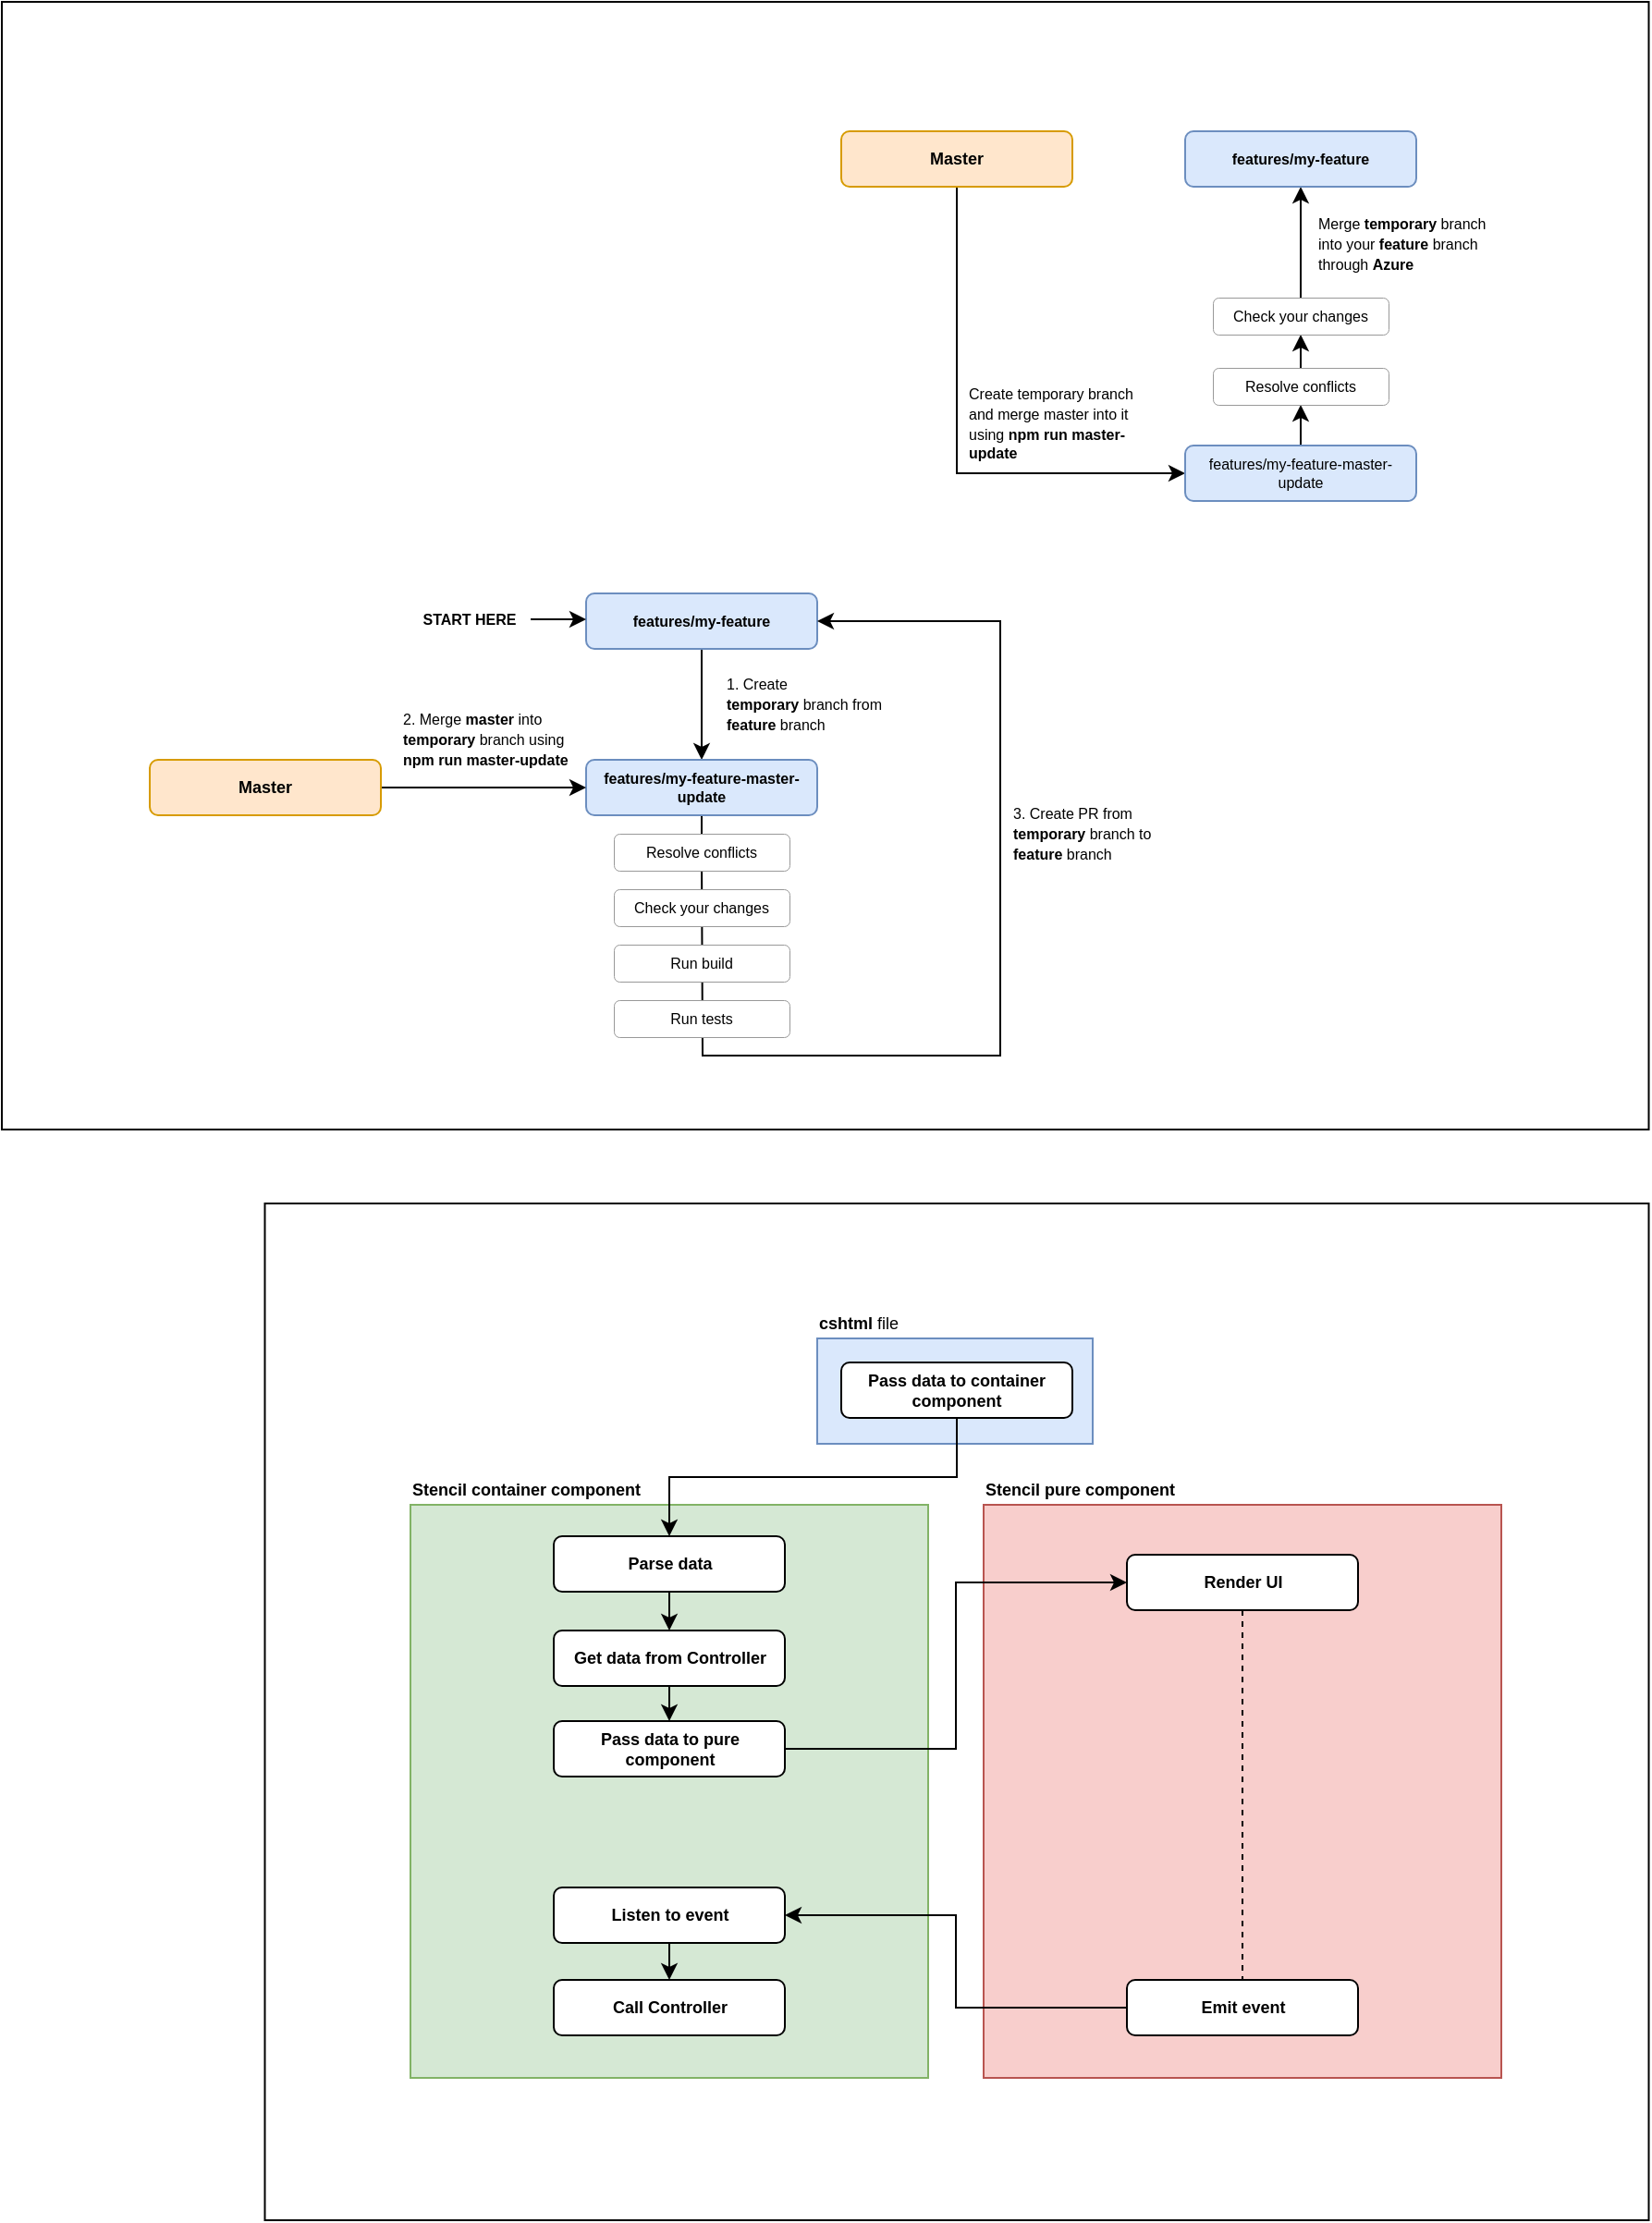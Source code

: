 <mxfile version="20.0.1" type="device"><diagram id="_44umqXjCgvLq_hx41af" name="Page-1"><mxGraphModel dx="1832" dy="2750" grid="1" gridSize="10" guides="1" tooltips="1" connect="1" arrows="1" fold="1" page="1" pageScale="1" pageWidth="850" pageHeight="1100" math="0" shadow="0"><root><mxCell id="0"/><mxCell id="1" parent="0"/><mxCell id="k0szt8myNCUeXJdGKkBw-44" value="" style="rounded=0;whiteSpace=wrap;html=1;" parent="1" vertex="1"><mxGeometry x="52.25" y="-480" width="748.5" height="550" as="geometry"/></mxCell><mxCell id="k0szt8myNCUeXJdGKkBw-20" value="" style="rounded=0;whiteSpace=wrap;html=1;strokeColor=#6c8ebf;fillColor=#dae8fc;" parent="1" vertex="1"><mxGeometry x="351" y="-407" width="149" height="57" as="geometry"/></mxCell><mxCell id="k0szt8myNCUeXJdGKkBw-21" value="&lt;b&gt;cshtml&lt;/b&gt; file" style="text;html=1;strokeColor=none;fillColor=none;align=left;verticalAlign=middle;whiteSpace=wrap;rounded=0;fontSize=9;" parent="1" vertex="1"><mxGeometry x="350" y="-420" width="60" height="10" as="geometry"/></mxCell><mxCell id="k0szt8myNCUeXJdGKkBw-22" value="" style="rounded=0;whiteSpace=wrap;html=1;strokeColor=#82b366;fillColor=#d5e8d4;" parent="1" vertex="1"><mxGeometry x="131" y="-317" width="280" height="310" as="geometry"/></mxCell><mxCell id="k0szt8myNCUeXJdGKkBw-23" value="&lt;b&gt;Stencil container component&lt;/b&gt;" style="text;html=1;strokeColor=none;fillColor=none;align=left;verticalAlign=middle;whiteSpace=wrap;rounded=0;fontSize=9;" parent="1" vertex="1"><mxGeometry x="130" y="-330" width="150" height="10" as="geometry"/></mxCell><mxCell id="k0szt8myNCUeXJdGKkBw-24" value="" style="rounded=0;whiteSpace=wrap;html=1;strokeColor=#b85450;fillColor=#f8cecc;" parent="1" vertex="1"><mxGeometry x="441" y="-317" width="280" height="310" as="geometry"/></mxCell><mxCell id="k0szt8myNCUeXJdGKkBw-25" value="&lt;b&gt;Stencil pure component&lt;/b&gt;" style="text;html=1;strokeColor=none;fillColor=none;align=left;verticalAlign=middle;whiteSpace=wrap;rounded=0;fontSize=9;" parent="1" vertex="1"><mxGeometry x="440" y="-330" width="150" height="10" as="geometry"/></mxCell><mxCell id="k0szt8myNCUeXJdGKkBw-29" style="edgeStyle=orthogonalEdgeStyle;rounded=0;orthogonalLoop=1;jettySize=auto;html=1;exitX=0.5;exitY=1;exitDx=0;exitDy=0;entryX=0.5;entryY=0;entryDx=0;entryDy=0;fontSize=9;" parent="1" source="k0szt8myNCUeXJdGKkBw-26" target="k0szt8myNCUeXJdGKkBw-27" edge="1"><mxGeometry relative="1" as="geometry"/></mxCell><mxCell id="k0szt8myNCUeXJdGKkBw-26" value="Pass data to container component" style="rounded=1;whiteSpace=wrap;html=1;fontSize=9;fontStyle=1" parent="1" vertex="1"><mxGeometry x="364" y="-394" width="125" height="30" as="geometry"/></mxCell><mxCell id="k0szt8myNCUeXJdGKkBw-30" style="edgeStyle=orthogonalEdgeStyle;rounded=0;orthogonalLoop=1;jettySize=auto;html=1;exitX=0.5;exitY=1;exitDx=0;exitDy=0;fontSize=9;" parent="1" source="k0szt8myNCUeXJdGKkBw-27" target="k0szt8myNCUeXJdGKkBw-28" edge="1"><mxGeometry relative="1" as="geometry"/></mxCell><mxCell id="k0szt8myNCUeXJdGKkBw-27" value="Parse data" style="rounded=1;whiteSpace=wrap;html=1;fontSize=9;fontStyle=1" parent="1" vertex="1"><mxGeometry x="208.5" y="-300" width="125" height="30" as="geometry"/></mxCell><mxCell id="k0szt8myNCUeXJdGKkBw-37" style="edgeStyle=orthogonalEdgeStyle;rounded=0;orthogonalLoop=1;jettySize=auto;html=1;exitX=0.5;exitY=1;exitDx=0;exitDy=0;entryX=0.5;entryY=0;entryDx=0;entryDy=0;fontSize=9;" parent="1" source="k0szt8myNCUeXJdGKkBw-28" target="k0szt8myNCUeXJdGKkBw-35" edge="1"><mxGeometry relative="1" as="geometry"/></mxCell><mxCell id="k0szt8myNCUeXJdGKkBw-28" value="Get data from Controller" style="rounded=1;whiteSpace=wrap;html=1;fontSize=9;fontStyle=1" parent="1" vertex="1"><mxGeometry x="208.5" y="-249" width="125" height="30" as="geometry"/></mxCell><mxCell id="k0szt8myNCUeXJdGKkBw-42" style="edgeStyle=orthogonalEdgeStyle;rounded=0;orthogonalLoop=1;jettySize=auto;html=1;exitX=0.5;exitY=1;exitDx=0;exitDy=0;entryX=0.5;entryY=0;entryDx=0;entryDy=0;fontSize=9;dashed=1;endArrow=none;endFill=0;" parent="1" source="k0szt8myNCUeXJdGKkBw-32" target="k0szt8myNCUeXJdGKkBw-34" edge="1"><mxGeometry relative="1" as="geometry"/></mxCell><mxCell id="k0szt8myNCUeXJdGKkBw-32" value="Render UI" style="rounded=1;whiteSpace=wrap;html=1;fontSize=9;fontStyle=1" parent="1" vertex="1"><mxGeometry x="518.5" y="-290" width="125" height="30" as="geometry"/></mxCell><mxCell id="k0szt8myNCUeXJdGKkBw-40" style="edgeStyle=orthogonalEdgeStyle;rounded=0;orthogonalLoop=1;jettySize=auto;html=1;exitX=0;exitY=0.5;exitDx=0;exitDy=0;entryX=1;entryY=0.5;entryDx=0;entryDy=0;fontSize=9;" parent="1" source="k0szt8myNCUeXJdGKkBw-34" target="k0szt8myNCUeXJdGKkBw-38" edge="1"><mxGeometry relative="1" as="geometry"/></mxCell><mxCell id="k0szt8myNCUeXJdGKkBw-34" value="Emit event" style="rounded=1;whiteSpace=wrap;html=1;fontSize=9;fontStyle=1" parent="1" vertex="1"><mxGeometry x="518.5" y="-60" width="125" height="30" as="geometry"/></mxCell><mxCell id="k0szt8myNCUeXJdGKkBw-36" style="edgeStyle=orthogonalEdgeStyle;rounded=0;orthogonalLoop=1;jettySize=auto;html=1;exitX=1;exitY=0.5;exitDx=0;exitDy=0;entryX=0;entryY=0.5;entryDx=0;entryDy=0;fontSize=9;" parent="1" source="k0szt8myNCUeXJdGKkBw-35" target="k0szt8myNCUeXJdGKkBw-32" edge="1"><mxGeometry relative="1" as="geometry"/></mxCell><mxCell id="k0szt8myNCUeXJdGKkBw-35" value="Pass data to pure component" style="rounded=1;whiteSpace=wrap;html=1;fontSize=9;fontStyle=1" parent="1" vertex="1"><mxGeometry x="208.5" y="-200" width="125" height="30" as="geometry"/></mxCell><mxCell id="k0szt8myNCUeXJdGKkBw-41" style="edgeStyle=orthogonalEdgeStyle;rounded=0;orthogonalLoop=1;jettySize=auto;html=1;exitX=0.5;exitY=1;exitDx=0;exitDy=0;entryX=0.5;entryY=0;entryDx=0;entryDy=0;fontSize=9;" parent="1" source="k0szt8myNCUeXJdGKkBw-38" target="k0szt8myNCUeXJdGKkBw-39" edge="1"><mxGeometry relative="1" as="geometry"/></mxCell><mxCell id="k0szt8myNCUeXJdGKkBw-38" value="Listen to event" style="rounded=1;whiteSpace=wrap;html=1;fontSize=9;fontStyle=1" parent="1" vertex="1"><mxGeometry x="208.5" y="-110" width="125" height="30" as="geometry"/></mxCell><mxCell id="k0szt8myNCUeXJdGKkBw-39" value="Call Controller" style="rounded=1;whiteSpace=wrap;html=1;fontSize=9;fontStyle=1" parent="1" vertex="1"><mxGeometry x="208.5" y="-60" width="125" height="30" as="geometry"/></mxCell><mxCell id="_l5UM-zKnRvfIMi3XJaV-1" value="" style="rounded=0;whiteSpace=wrap;html=1;" vertex="1" parent="1"><mxGeometry x="-90" y="-1130" width="890.75" height="610" as="geometry"/></mxCell><mxCell id="_l5UM-zKnRvfIMi3XJaV-10" style="edgeStyle=orthogonalEdgeStyle;rounded=0;orthogonalLoop=1;jettySize=auto;html=1;exitX=0.5;exitY=1;exitDx=0;exitDy=0;entryX=0;entryY=0.5;entryDx=0;entryDy=0;fontSize=8;" edge="1" parent="1" source="_l5UM-zKnRvfIMi3XJaV-2" target="_l5UM-zKnRvfIMi3XJaV-4"><mxGeometry relative="1" as="geometry"/></mxCell><mxCell id="_l5UM-zKnRvfIMi3XJaV-2" value="Master" style="rounded=1;whiteSpace=wrap;html=1;fontSize=9;fontStyle=1;fillColor=#ffe6cc;strokeColor=#d79b00;" vertex="1" parent="1"><mxGeometry x="364" y="-1060" width="125" height="30" as="geometry"/></mxCell><mxCell id="_l5UM-zKnRvfIMi3XJaV-16" style="edgeStyle=orthogonalEdgeStyle;rounded=0;orthogonalLoop=1;jettySize=auto;html=1;exitX=0.5;exitY=1;exitDx=0;exitDy=0;entryX=0.5;entryY=0;entryDx=0;entryDy=0;fontSize=8;endArrow=none;endFill=0;startArrow=classic;startFill=1;" edge="1" parent="1" source="_l5UM-zKnRvfIMi3XJaV-3" target="_l5UM-zKnRvfIMi3XJaV-14"><mxGeometry relative="1" as="geometry"/></mxCell><mxCell id="_l5UM-zKnRvfIMi3XJaV-3" value="features/my-feature" style="rounded=1;whiteSpace=wrap;html=1;fontSize=8;fontStyle=1;fillColor=#dae8fc;strokeColor=#6c8ebf;" vertex="1" parent="1"><mxGeometry x="550" y="-1060" width="125" height="30" as="geometry"/></mxCell><mxCell id="_l5UM-zKnRvfIMi3XJaV-12" value="" style="edgeStyle=orthogonalEdgeStyle;rounded=0;orthogonalLoop=1;jettySize=auto;html=1;fontSize=8;" edge="1" parent="1" source="_l5UM-zKnRvfIMi3XJaV-4" target="_l5UM-zKnRvfIMi3XJaV-11"><mxGeometry relative="1" as="geometry"/></mxCell><mxCell id="_l5UM-zKnRvfIMi3XJaV-4" value="features/my-feature-master-update" style="rounded=1;whiteSpace=wrap;html=1;fontSize=8;fontStyle=0;fillColor=#dae8fc;strokeColor=#6c8ebf;" vertex="1" parent="1"><mxGeometry x="550" y="-890" width="125" height="30" as="geometry"/></mxCell><mxCell id="_l5UM-zKnRvfIMi3XJaV-9" value="&lt;font style=&quot;font-size: 8px;&quot;&gt;Create temporary branch and merge master into it using &lt;b&gt;npm run master-update&lt;/b&gt;&lt;/font&gt;" style="text;html=1;strokeColor=none;fillColor=none;align=left;verticalAlign=middle;whiteSpace=wrap;rounded=0;fontSize=9;" vertex="1" parent="1"><mxGeometry x="431" y="-902" width="95" as="geometry"/></mxCell><mxCell id="_l5UM-zKnRvfIMi3XJaV-15" style="edgeStyle=orthogonalEdgeStyle;rounded=0;orthogonalLoop=1;jettySize=auto;html=1;exitX=0.5;exitY=0;exitDx=0;exitDy=0;entryX=0.5;entryY=1;entryDx=0;entryDy=0;fontSize=8;" edge="1" parent="1" source="_l5UM-zKnRvfIMi3XJaV-11" target="_l5UM-zKnRvfIMi3XJaV-14"><mxGeometry relative="1" as="geometry"/></mxCell><mxCell id="_l5UM-zKnRvfIMi3XJaV-11" value="Resolve conflicts" style="rounded=1;whiteSpace=wrap;html=1;fontSize=8;fontStyle=0;strokeWidth=0.5;strokeColor=#999999;" vertex="1" parent="1"><mxGeometry x="565" y="-932" width="95" height="20" as="geometry"/></mxCell><mxCell id="_l5UM-zKnRvfIMi3XJaV-14" value="Check your changes" style="rounded=1;whiteSpace=wrap;html=1;fontSize=8;fontStyle=0;strokeWidth=0.5;strokeColor=#999999;" vertex="1" parent="1"><mxGeometry x="565" y="-970" width="95" height="20" as="geometry"/></mxCell><mxCell id="_l5UM-zKnRvfIMi3XJaV-17" value="&lt;span style=&quot;font-size: 8px;&quot;&gt;Merge &lt;b&gt;temporary &lt;/b&gt;branch into your &lt;b&gt;feature &lt;/b&gt;branch through &lt;b&gt;Azure&lt;/b&gt;&lt;/span&gt;" style="text;html=1;strokeColor=none;fillColor=none;align=left;verticalAlign=middle;whiteSpace=wrap;rounded=0;fontSize=9;" vertex="1" parent="1"><mxGeometry x="620" y="-999" width="95" as="geometry"/></mxCell><mxCell id="_l5UM-zKnRvfIMi3XJaV-20" value="" style="edgeStyle=orthogonalEdgeStyle;rounded=0;orthogonalLoop=1;jettySize=auto;html=1;fontSize=8;startArrow=none;startFill=0;endArrow=classic;endFill=1;" edge="1" parent="1" source="_l5UM-zKnRvfIMi3XJaV-18" target="_l5UM-zKnRvfIMi3XJaV-19"><mxGeometry relative="1" as="geometry"/></mxCell><mxCell id="_l5UM-zKnRvfIMi3XJaV-18" value="features/my-feature" style="rounded=1;whiteSpace=wrap;html=1;fontSize=8;fontStyle=1;fillColor=#dae8fc;strokeColor=#6c8ebf;" vertex="1" parent="1"><mxGeometry x="226" y="-810" width="125" height="30" as="geometry"/></mxCell><mxCell id="_l5UM-zKnRvfIMi3XJaV-29" style="edgeStyle=orthogonalEdgeStyle;rounded=0;orthogonalLoop=1;jettySize=auto;html=1;exitX=0.5;exitY=1;exitDx=0;exitDy=0;entryX=1;entryY=0.5;entryDx=0;entryDy=0;fontSize=8;startArrow=none;startFill=0;endArrow=classic;endFill=1;" edge="1" parent="1" source="_l5UM-zKnRvfIMi3XJaV-19" target="_l5UM-zKnRvfIMi3XJaV-18"><mxGeometry relative="1" as="geometry"><Array as="points"><mxPoint x="289" y="-670"/><mxPoint x="289" y="-670"/><mxPoint x="289" y="-560"/><mxPoint x="450" y="-560"/><mxPoint x="450" y="-795"/></Array></mxGeometry></mxCell><mxCell id="_l5UM-zKnRvfIMi3XJaV-19" value="features/my-feature-master-update" style="rounded=1;whiteSpace=wrap;html=1;fontSize=8;fontStyle=1;fillColor=#dae8fc;strokeColor=#6c8ebf;" vertex="1" parent="1"><mxGeometry x="226" y="-720" width="125" height="30" as="geometry"/></mxCell><mxCell id="_l5UM-zKnRvfIMi3XJaV-21" value="&lt;span style=&quot;font-size: 8px;&quot;&gt;1. Create &lt;b&gt;temporary&lt;/b&gt;&amp;nbsp;branch from &lt;b&gt;feature&lt;/b&gt;&amp;nbsp;branch&lt;/span&gt;" style="text;html=1;strokeColor=none;fillColor=none;align=left;verticalAlign=middle;whiteSpace=wrap;rounded=0;fontSize=9;" vertex="1" parent="1"><mxGeometry x="300" y="-770" width="95" height="40" as="geometry"/></mxCell><mxCell id="_l5UM-zKnRvfIMi3XJaV-25" style="edgeStyle=orthogonalEdgeStyle;rounded=0;orthogonalLoop=1;jettySize=auto;html=1;exitX=1;exitY=0.5;exitDx=0;exitDy=0;entryX=0;entryY=0.5;entryDx=0;entryDy=0;fontSize=8;startArrow=none;startFill=0;endArrow=classic;endFill=1;" edge="1" parent="1" source="_l5UM-zKnRvfIMi3XJaV-22" target="_l5UM-zKnRvfIMi3XJaV-19"><mxGeometry relative="1" as="geometry"/></mxCell><mxCell id="_l5UM-zKnRvfIMi3XJaV-22" value="Master" style="rounded=1;whiteSpace=wrap;html=1;fontSize=9;fontStyle=1;fillColor=#ffe6cc;strokeColor=#d79b00;" vertex="1" parent="1"><mxGeometry x="-10" y="-720" width="125" height="30" as="geometry"/></mxCell><mxCell id="_l5UM-zKnRvfIMi3XJaV-24" value="" style="edgeStyle=orthogonalEdgeStyle;rounded=0;orthogonalLoop=1;jettySize=auto;html=1;fontSize=8;startArrow=none;startFill=0;endArrow=classic;endFill=1;" edge="1" parent="1" source="_l5UM-zKnRvfIMi3XJaV-23" target="_l5UM-zKnRvfIMi3XJaV-18"><mxGeometry relative="1" as="geometry"/></mxCell><mxCell id="_l5UM-zKnRvfIMi3XJaV-23" value="&lt;div style=&quot;&quot;&gt;&lt;span style=&quot;font-size: 8px; background-color: initial;&quot;&gt;START HERE&lt;/span&gt;&lt;/div&gt;" style="text;html=1;strokeColor=none;fillColor=none;align=center;verticalAlign=middle;whiteSpace=wrap;rounded=0;fontSize=9;fontStyle=1" vertex="1" parent="1"><mxGeometry x="130" y="-796" width="66" as="geometry"/></mxCell><mxCell id="_l5UM-zKnRvfIMi3XJaV-26" value="&lt;span style=&quot;font-size: 8px;&quot;&gt;2. Merge &lt;b&gt;master &lt;/b&gt;into &lt;b&gt;temporary&lt;/b&gt;&amp;nbsp;branch using &lt;b&gt;npm run master-update&lt;/b&gt;&lt;/span&gt;" style="text;html=1;strokeColor=none;fillColor=none;align=left;verticalAlign=middle;whiteSpace=wrap;rounded=0;fontSize=9;" vertex="1" parent="1"><mxGeometry x="125" y="-751" width="95" height="40" as="geometry"/></mxCell><mxCell id="_l5UM-zKnRvfIMi3XJaV-27" value="Resolve conflicts" style="rounded=1;whiteSpace=wrap;html=1;fontSize=8;fontStyle=0;strokeWidth=0.5;strokeColor=#999999;" vertex="1" parent="1"><mxGeometry x="241" y="-680" width="95" height="20" as="geometry"/></mxCell><mxCell id="_l5UM-zKnRvfIMi3XJaV-28" value="Check your changes" style="rounded=1;whiteSpace=wrap;html=1;fontSize=8;fontStyle=0;strokeWidth=0.5;strokeColor=#999999;" vertex="1" parent="1"><mxGeometry x="241" y="-650" width="95" height="20" as="geometry"/></mxCell><mxCell id="_l5UM-zKnRvfIMi3XJaV-30" value="&lt;span style=&quot;font-size: 8px;&quot;&gt;3. Create PR from &lt;b&gt;temporary &lt;/b&gt;branch to &lt;b&gt;feature &lt;/b&gt;branch&lt;b&gt;&amp;nbsp;&lt;/b&gt;&lt;/span&gt;" style="text;html=1;strokeColor=none;fillColor=none;align=left;verticalAlign=middle;whiteSpace=wrap;rounded=0;fontSize=9;" vertex="1" parent="1"><mxGeometry x="455" y="-700" width="95" height="40" as="geometry"/></mxCell><mxCell id="_l5UM-zKnRvfIMi3XJaV-31" value="Run build" style="rounded=1;whiteSpace=wrap;html=1;fontSize=8;fontStyle=0;strokeWidth=0.5;strokeColor=#999999;" vertex="1" parent="1"><mxGeometry x="241" y="-620" width="95" height="20" as="geometry"/></mxCell><mxCell id="_l5UM-zKnRvfIMi3XJaV-32" value="Run tests" style="rounded=1;whiteSpace=wrap;html=1;fontSize=8;fontStyle=0;strokeWidth=0.5;strokeColor=#999999;" vertex="1" parent="1"><mxGeometry x="241" y="-590" width="95" height="20" as="geometry"/></mxCell></root></mxGraphModel></diagram></mxfile>